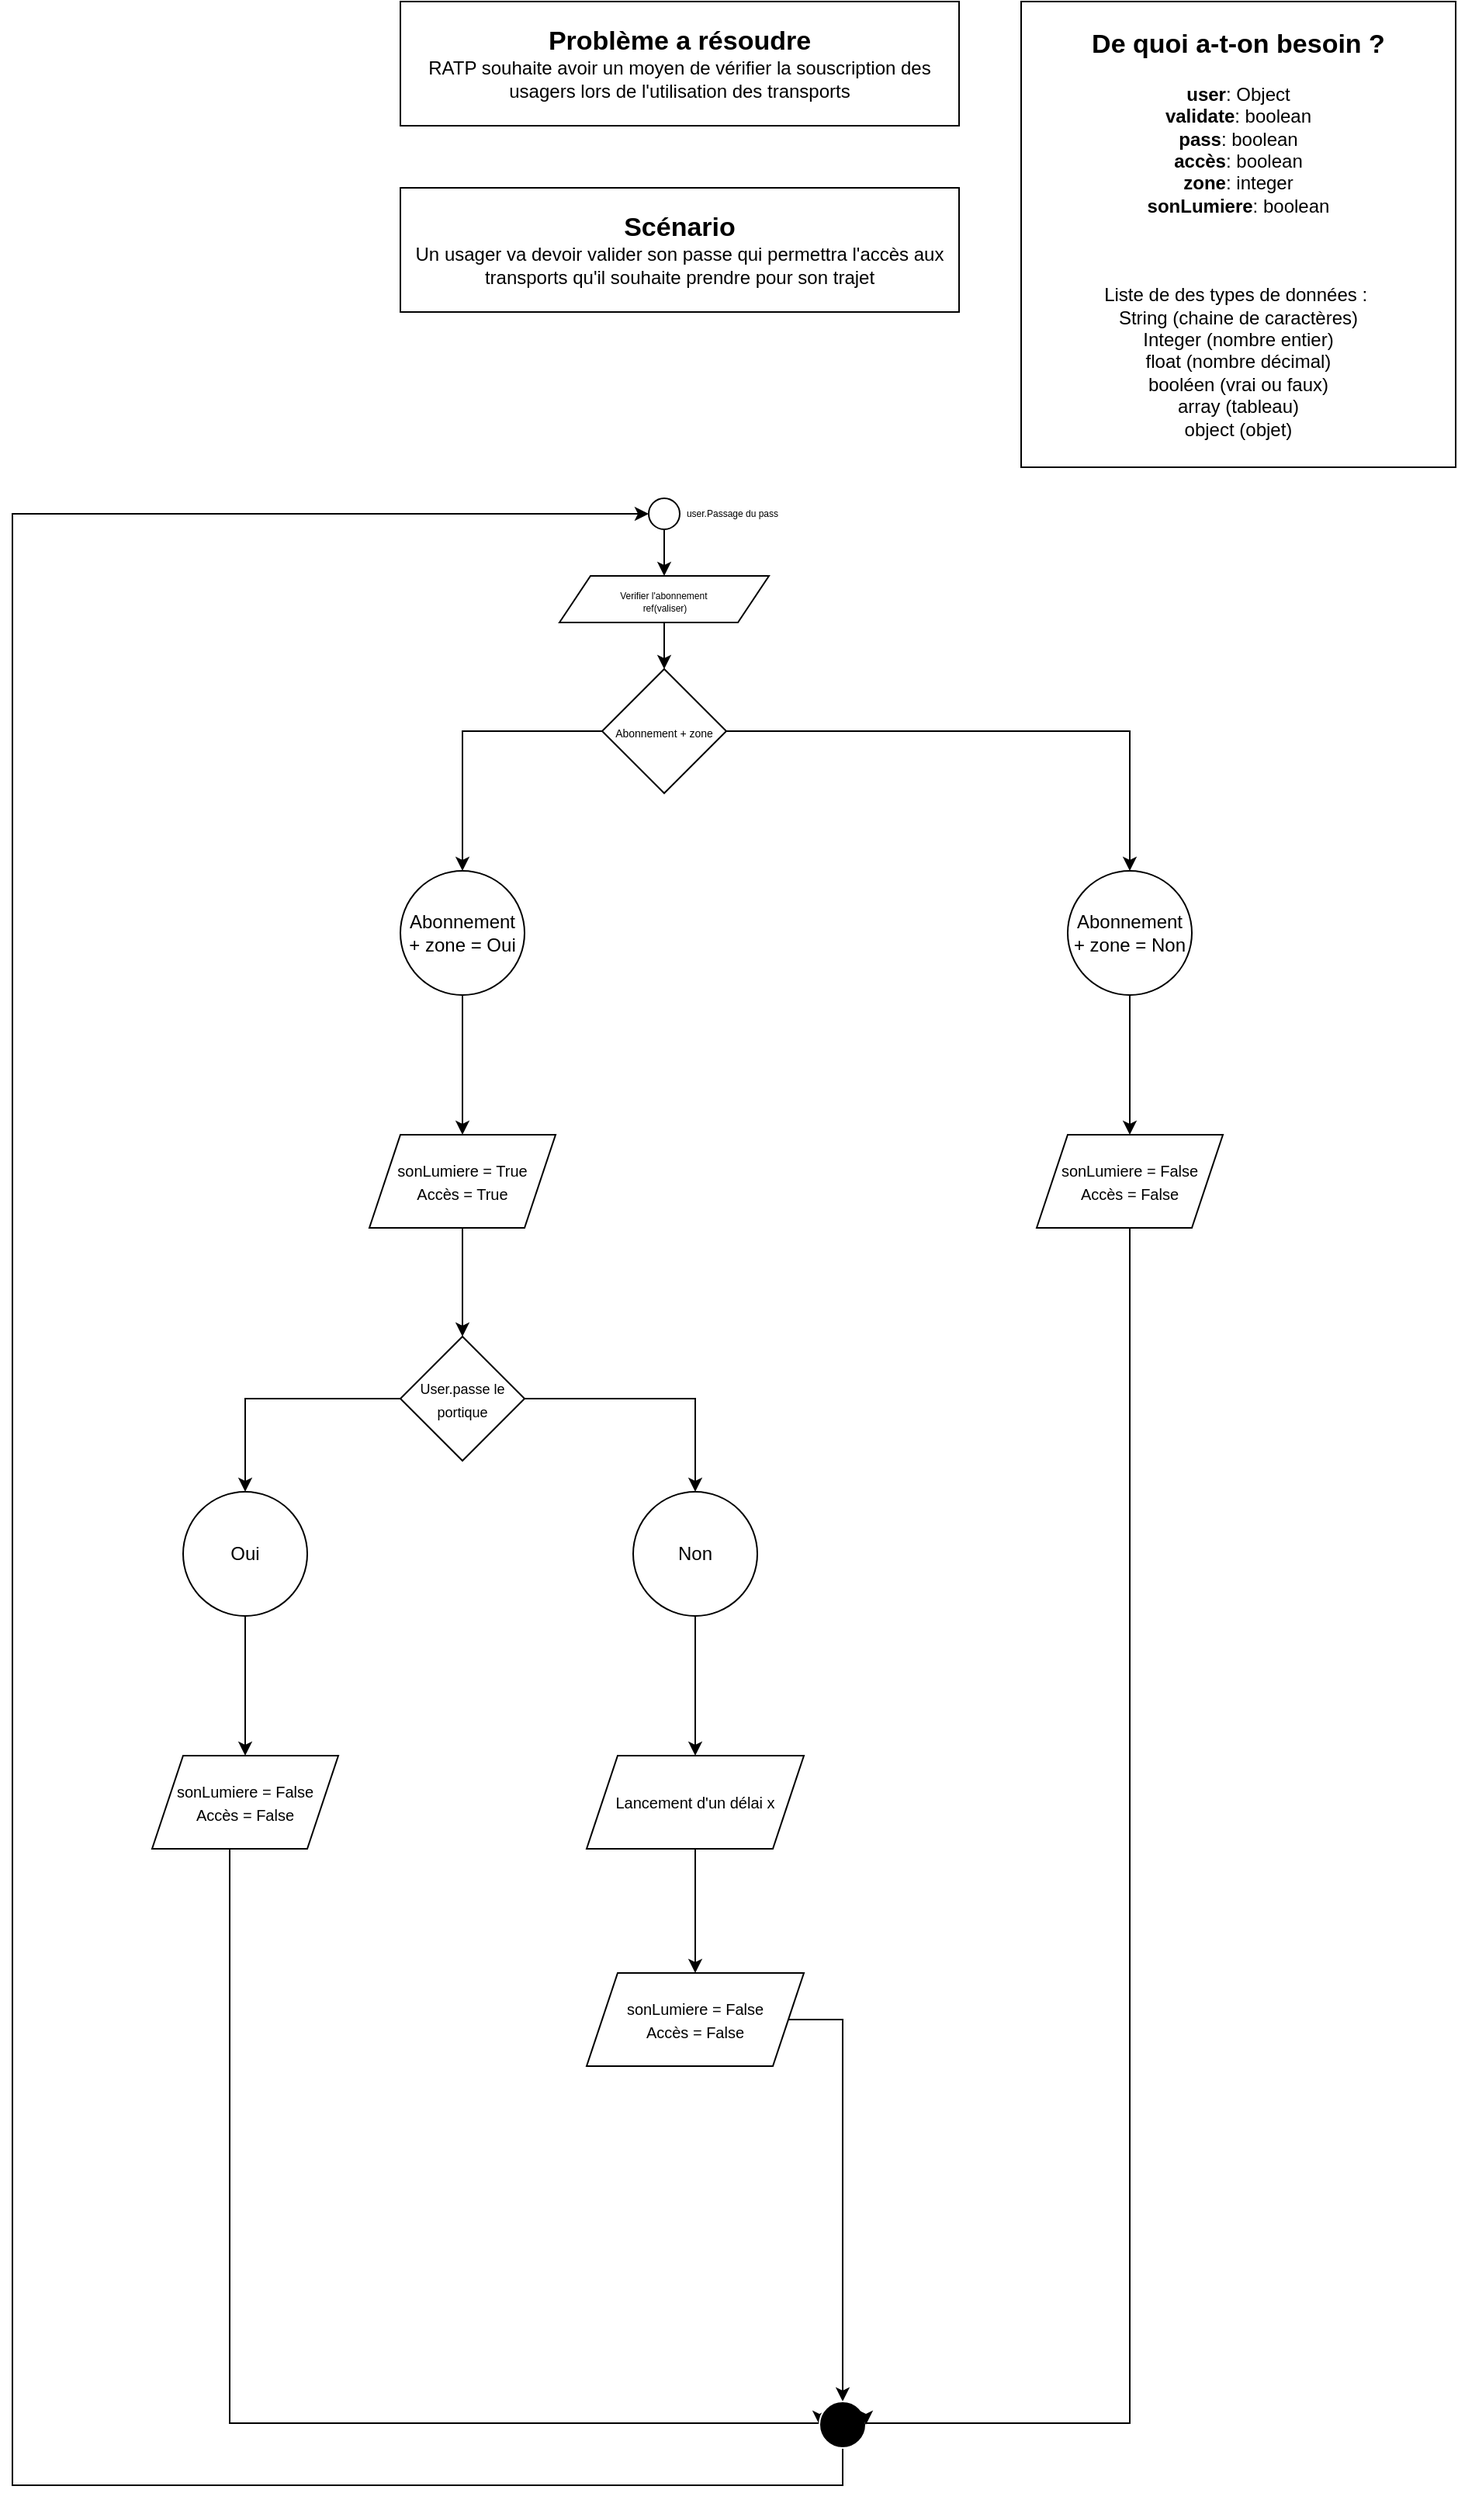 <mxfile version="21.7.4" type="device">
  <diagram name="Page-1" id="AVis8LtxwD6J1lnIGp9r">
    <mxGraphModel dx="2876" dy="1117" grid="1" gridSize="10" guides="1" tooltips="1" connect="1" arrows="1" fold="1" page="1" pageScale="1" pageWidth="827" pageHeight="1169" math="0" shadow="0">
      <root>
        <mxCell id="0" />
        <mxCell id="1" parent="0" />
        <mxCell id="eGANBQNXA1RVqkdVqF60-1" value="&lt;b style=&quot;font-size: 17px;&quot;&gt;Problème a résoudre&lt;br&gt;&lt;/b&gt;RATP souhaite avoir un moyen de vérifier la souscription des usagers lors de l&#39;utilisation des transports" style="html=1;whiteSpace=wrap;" parent="1" vertex="1">
          <mxGeometry x="40" y="80" width="360" height="80" as="geometry" />
        </mxCell>
        <mxCell id="eGANBQNXA1RVqkdVqF60-3" value="&lt;b style=&quot;font-size: 17px;&quot;&gt;Scénario&lt;br&gt;&lt;/b&gt;Un usager va devoir valider son passe qui permettra l&#39;accès aux transports qu&#39;il souhaite prendre pour son trajet" style="html=1;whiteSpace=wrap;" parent="1" vertex="1">
          <mxGeometry x="40" y="200" width="360" height="80" as="geometry" />
        </mxCell>
        <mxCell id="eGANBQNXA1RVqkdVqF60-4" value="&lt;b style=&quot;font-size: 17px;&quot;&gt;De quoi a-t-on besoin ?&lt;br&gt;&lt;/b&gt;&lt;br&gt;&lt;b&gt;user&lt;/b&gt;: Object&lt;br&gt;&lt;b&gt;validate&lt;/b&gt;: boolean&lt;br&gt;&lt;b&gt;pass&lt;/b&gt;: boolean&lt;br&gt;&lt;b&gt;accès&lt;/b&gt;: boolean&lt;br&gt;&lt;b&gt;zone&lt;/b&gt;: integer&lt;br&gt;&lt;b&gt;sonLumiere&lt;/b&gt;: boolean&lt;br&gt;&amp;nbsp;&lt;br&gt;&lt;br&gt;&lt;br&gt;Liste de des types de données :&amp;nbsp;&lt;br&gt;&lt;div&gt;String (chaine de caractères)&lt;/div&gt;&lt;div&gt;Integer (nombre entier)&lt;/div&gt;&lt;div&gt;float (nombre décimal)&lt;/div&gt;&lt;div&gt;booléen (vrai ou faux)&lt;/div&gt;&lt;div&gt;array (tableau)&lt;/div&gt;&lt;div&gt;object (objet)&lt;/div&gt;" style="html=1;whiteSpace=wrap;" parent="1" vertex="1">
          <mxGeometry x="440" y="80" width="280" height="300" as="geometry" />
        </mxCell>
        <mxCell id="eGANBQNXA1RVqkdVqF60-12" value="" style="edgeStyle=orthogonalEdgeStyle;rounded=0;orthogonalLoop=1;jettySize=auto;html=1;" parent="1" source="eGANBQNXA1RVqkdVqF60-5" target="eGANBQNXA1RVqkdVqF60-11" edge="1">
          <mxGeometry relative="1" as="geometry" />
        </mxCell>
        <mxCell id="eGANBQNXA1RVqkdVqF60-5" value="" style="ellipse;whiteSpace=wrap;html=1;aspect=fixed;" parent="1" vertex="1">
          <mxGeometry x="200" y="400" width="20" height="20" as="geometry" />
        </mxCell>
        <mxCell id="eGANBQNXA1RVqkdVqF60-10" value="&lt;font style=&quot;font-size: 6px;&quot;&gt;user.Passage du pass&lt;/font&gt;" style="text;html=1;strokeColor=none;fillColor=none;align=center;verticalAlign=middle;whiteSpace=wrap;rounded=0;" parent="1" vertex="1">
          <mxGeometry x="214" y="402" width="80" height="11.87" as="geometry" />
        </mxCell>
        <mxCell id="eGANBQNXA1RVqkdVqF60-16" value="" style="edgeStyle=orthogonalEdgeStyle;rounded=0;orthogonalLoop=1;jettySize=auto;html=1;" parent="1" source="eGANBQNXA1RVqkdVqF60-11" target="eGANBQNXA1RVqkdVqF60-15" edge="1">
          <mxGeometry relative="1" as="geometry" />
        </mxCell>
        <mxCell id="eGANBQNXA1RVqkdVqF60-11" value="&lt;p style=&quot;line-height: 50%;&quot;&gt;&lt;font style=&quot;font-size: 6px;&quot;&gt;Verifier l&#39;abonnement&amp;nbsp;&lt;br&gt;ref(valiser)&lt;br&gt;&lt;/font&gt;&lt;/p&gt;" style="shape=parallelogram;perimeter=parallelogramPerimeter;whiteSpace=wrap;html=1;fixedSize=1;" parent="1" vertex="1">
          <mxGeometry x="142.5" y="450" width="135" height="30" as="geometry" />
        </mxCell>
        <mxCell id="eGANBQNXA1RVqkdVqF60-18" value="" style="edgeStyle=orthogonalEdgeStyle;rounded=0;orthogonalLoop=1;jettySize=auto;html=1;" parent="1" source="eGANBQNXA1RVqkdVqF60-15" target="eGANBQNXA1RVqkdVqF60-17" edge="1">
          <mxGeometry relative="1" as="geometry" />
        </mxCell>
        <mxCell id="eGANBQNXA1RVqkdVqF60-20" value="" style="edgeStyle=orthogonalEdgeStyle;rounded=0;orthogonalLoop=1;jettySize=auto;html=1;" parent="1" source="eGANBQNXA1RVqkdVqF60-15" target="eGANBQNXA1RVqkdVqF60-19" edge="1">
          <mxGeometry relative="1" as="geometry" />
        </mxCell>
        <mxCell id="eGANBQNXA1RVqkdVqF60-15" value="&lt;font style=&quot;font-size: 7px;&quot;&gt;Abonnement + zone&lt;/font&gt;" style="rhombus;whiteSpace=wrap;html=1;" parent="1" vertex="1">
          <mxGeometry x="170" y="510" width="80" height="80" as="geometry" />
        </mxCell>
        <mxCell id="eGANBQNXA1RVqkdVqF60-22" value="" style="edgeStyle=orthogonalEdgeStyle;rounded=0;orthogonalLoop=1;jettySize=auto;html=1;" parent="1" source="eGANBQNXA1RVqkdVqF60-17" target="eGANBQNXA1RVqkdVqF60-21" edge="1">
          <mxGeometry relative="1" as="geometry" />
        </mxCell>
        <mxCell id="eGANBQNXA1RVqkdVqF60-17" value="Abonnement + zone = Oui" style="ellipse;whiteSpace=wrap;html=1;" parent="1" vertex="1">
          <mxGeometry x="40" y="640" width="80" height="80" as="geometry" />
        </mxCell>
        <mxCell id="eGANBQNXA1RVqkdVqF60-38" value="" style="edgeStyle=orthogonalEdgeStyle;rounded=0;orthogonalLoop=1;jettySize=auto;html=1;" parent="1" source="eGANBQNXA1RVqkdVqF60-19" target="eGANBQNXA1RVqkdVqF60-37" edge="1">
          <mxGeometry relative="1" as="geometry" />
        </mxCell>
        <mxCell id="eGANBQNXA1RVqkdVqF60-19" value="Abonnement + zone = Non" style="ellipse;whiteSpace=wrap;html=1;" parent="1" vertex="1">
          <mxGeometry x="470" y="640" width="80" height="80" as="geometry" />
        </mxCell>
        <mxCell id="eGANBQNXA1RVqkdVqF60-24" value="" style="edgeStyle=orthogonalEdgeStyle;rounded=0;orthogonalLoop=1;jettySize=auto;html=1;" parent="1" source="eGANBQNXA1RVqkdVqF60-21" target="eGANBQNXA1RVqkdVqF60-23" edge="1">
          <mxGeometry relative="1" as="geometry" />
        </mxCell>
        <mxCell id="eGANBQNXA1RVqkdVqF60-21" value="&lt;font style=&quot;font-size: 10px;&quot;&gt;sonLumiere = True&lt;br&gt;Accès = True&lt;/font&gt;" style="shape=parallelogram;perimeter=parallelogramPerimeter;whiteSpace=wrap;html=1;fixedSize=1;" parent="1" vertex="1">
          <mxGeometry x="20" y="810" width="120" height="60" as="geometry" />
        </mxCell>
        <mxCell id="eGANBQNXA1RVqkdVqF60-26" value="" style="edgeStyle=orthogonalEdgeStyle;rounded=0;orthogonalLoop=1;jettySize=auto;html=1;" parent="1" source="eGANBQNXA1RVqkdVqF60-23" target="eGANBQNXA1RVqkdVqF60-25" edge="1">
          <mxGeometry relative="1" as="geometry" />
        </mxCell>
        <mxCell id="eGANBQNXA1RVqkdVqF60-28" value="" style="edgeStyle=orthogonalEdgeStyle;rounded=0;orthogonalLoop=1;jettySize=auto;html=1;" parent="1" source="eGANBQNXA1RVqkdVqF60-23" target="eGANBQNXA1RVqkdVqF60-27" edge="1">
          <mxGeometry relative="1" as="geometry" />
        </mxCell>
        <mxCell id="eGANBQNXA1RVqkdVqF60-23" value="&lt;font style=&quot;font-size: 9px;&quot;&gt;User.passe le portique&lt;/font&gt;" style="rhombus;whiteSpace=wrap;html=1;" parent="1" vertex="1">
          <mxGeometry x="40" y="940" width="80" height="80" as="geometry" />
        </mxCell>
        <mxCell id="eGANBQNXA1RVqkdVqF60-30" value="" style="edgeStyle=orthogonalEdgeStyle;rounded=0;orthogonalLoop=1;jettySize=auto;html=1;" parent="1" source="eGANBQNXA1RVqkdVqF60-25" target="eGANBQNXA1RVqkdVqF60-29" edge="1">
          <mxGeometry relative="1" as="geometry" />
        </mxCell>
        <mxCell id="eGANBQNXA1RVqkdVqF60-25" value="Non" style="ellipse;whiteSpace=wrap;html=1;" parent="1" vertex="1">
          <mxGeometry x="190" y="1040" width="80" height="80" as="geometry" />
        </mxCell>
        <mxCell id="eGANBQNXA1RVqkdVqF60-32" value="" style="edgeStyle=orthogonalEdgeStyle;rounded=0;orthogonalLoop=1;jettySize=auto;html=1;" parent="1" source="eGANBQNXA1RVqkdVqF60-27" target="eGANBQNXA1RVqkdVqF60-31" edge="1">
          <mxGeometry relative="1" as="geometry" />
        </mxCell>
        <mxCell id="eGANBQNXA1RVqkdVqF60-27" value="Oui" style="ellipse;whiteSpace=wrap;html=1;" parent="1" vertex="1">
          <mxGeometry x="-100" y="1040" width="80" height="80" as="geometry" />
        </mxCell>
        <mxCell id="eGANBQNXA1RVqkdVqF60-34" value="" style="edgeStyle=orthogonalEdgeStyle;rounded=0;orthogonalLoop=1;jettySize=auto;html=1;" parent="1" source="eGANBQNXA1RVqkdVqF60-29" target="eGANBQNXA1RVqkdVqF60-33" edge="1">
          <mxGeometry relative="1" as="geometry" />
        </mxCell>
        <mxCell id="eGANBQNXA1RVqkdVqF60-29" value="&lt;font style=&quot;font-size: 10px;&quot;&gt;Lancement d&#39;un délai x&lt;/font&gt;" style="shape=parallelogram;perimeter=parallelogramPerimeter;whiteSpace=wrap;html=1;fixedSize=1;" parent="1" vertex="1">
          <mxGeometry x="160" y="1210" width="140" height="60" as="geometry" />
        </mxCell>
        <mxCell id="eGANBQNXA1RVqkdVqF60-39" style="edgeStyle=orthogonalEdgeStyle;rounded=0;orthogonalLoop=1;jettySize=auto;html=1;entryX=0;entryY=0.5;entryDx=0;entryDy=0;" parent="1" source="eGANBQNXA1RVqkdVqF60-31" target="eGANBQNXA1RVqkdVqF60-35" edge="1">
          <mxGeometry relative="1" as="geometry">
            <Array as="points">
              <mxPoint x="-70" y="1640" />
              <mxPoint x="310" y="1640" />
            </Array>
          </mxGeometry>
        </mxCell>
        <mxCell id="eGANBQNXA1RVqkdVqF60-31" value="&lt;font style=&quot;font-size: 10px;&quot;&gt;sonLumiere = False&lt;br style=&quot;border-color: var(--border-color);&quot;&gt;Accès = False&lt;/font&gt;" style="shape=parallelogram;perimeter=parallelogramPerimeter;whiteSpace=wrap;html=1;fixedSize=1;" parent="1" vertex="1">
          <mxGeometry x="-120" y="1210" width="120" height="60" as="geometry" />
        </mxCell>
        <mxCell id="eGANBQNXA1RVqkdVqF60-36" value="" style="edgeStyle=orthogonalEdgeStyle;rounded=0;orthogonalLoop=1;jettySize=auto;html=1;" parent="1" source="eGANBQNXA1RVqkdVqF60-33" target="eGANBQNXA1RVqkdVqF60-35" edge="1">
          <mxGeometry relative="1" as="geometry" />
        </mxCell>
        <mxCell id="eGANBQNXA1RVqkdVqF60-33" value="&lt;font style=&quot;font-size: 10px;&quot;&gt;sonLumiere = False&lt;br style=&quot;border-color: var(--border-color);&quot;&gt;Accès = False&lt;/font&gt;" style="shape=parallelogram;perimeter=parallelogramPerimeter;whiteSpace=wrap;html=1;fixedSize=1;" parent="1" vertex="1">
          <mxGeometry x="160" y="1350" width="140" height="60" as="geometry" />
        </mxCell>
        <mxCell id="eGANBQNXA1RVqkdVqF60-41" style="edgeStyle=orthogonalEdgeStyle;rounded=0;orthogonalLoop=1;jettySize=auto;html=1;entryX=0;entryY=0.5;entryDx=0;entryDy=0;" parent="1" source="eGANBQNXA1RVqkdVqF60-35" target="eGANBQNXA1RVqkdVqF60-5" edge="1">
          <mxGeometry relative="1" as="geometry">
            <Array as="points">
              <mxPoint x="325" y="1680" />
              <mxPoint x="-210" y="1680" />
              <mxPoint x="-210" y="410" />
            </Array>
          </mxGeometry>
        </mxCell>
        <mxCell id="eGANBQNXA1RVqkdVqF60-35" value="" style="ellipse;whiteSpace=wrap;html=1;strokeColor=#FFFFFF;fillColor=#000000;" parent="1" vertex="1">
          <mxGeometry x="310" y="1626" width="30" height="30" as="geometry" />
        </mxCell>
        <mxCell id="eGANBQNXA1RVqkdVqF60-40" style="edgeStyle=orthogonalEdgeStyle;rounded=0;orthogonalLoop=1;jettySize=auto;html=1;entryX=1;entryY=0.5;entryDx=0;entryDy=0;" parent="1" source="eGANBQNXA1RVqkdVqF60-37" target="eGANBQNXA1RVqkdVqF60-35" edge="1">
          <mxGeometry relative="1" as="geometry">
            <Array as="points">
              <mxPoint x="510" y="1640" />
              <mxPoint x="340" y="1640" />
            </Array>
          </mxGeometry>
        </mxCell>
        <mxCell id="eGANBQNXA1RVqkdVqF60-37" value="&lt;font style=&quot;font-size: 10px;&quot;&gt;sonLumiere = False&lt;br style=&quot;border-color: var(--border-color);&quot;&gt;Accès = False&lt;/font&gt;" style="shape=parallelogram;perimeter=parallelogramPerimeter;whiteSpace=wrap;html=1;fixedSize=1;" parent="1" vertex="1">
          <mxGeometry x="450" y="810" width="120" height="60" as="geometry" />
        </mxCell>
      </root>
    </mxGraphModel>
  </diagram>
</mxfile>
